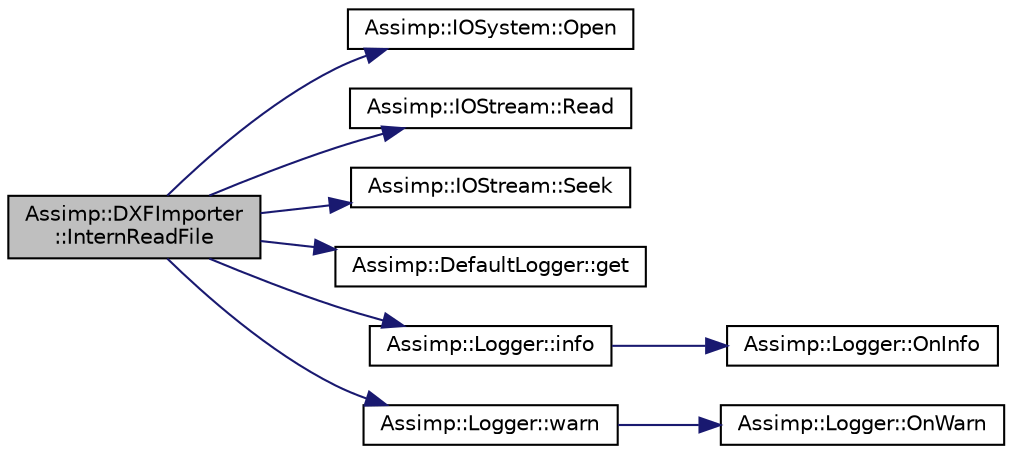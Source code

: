 digraph "Assimp::DXFImporter::InternReadFile"
{
  edge [fontname="Helvetica",fontsize="10",labelfontname="Helvetica",labelfontsize="10"];
  node [fontname="Helvetica",fontsize="10",shape=record];
  rankdir="LR";
  Node1 [label="Assimp::DXFImporter\l::InternReadFile",height=0.2,width=0.4,color="black", fillcolor="grey75", style="filled", fontcolor="black"];
  Node1 -> Node2 [color="midnightblue",fontsize="10",style="solid",fontname="Helvetica"];
  Node2 [label="Assimp::IOSystem::Open",height=0.2,width=0.4,color="black", fillcolor="white", style="filled",URL="$class_assimp_1_1_i_o_system.html#ac512ece3b0701de5682553007a4c0816",tooltip="Open a new file with a given path. "];
  Node1 -> Node3 [color="midnightblue",fontsize="10",style="solid",fontname="Helvetica"];
  Node3 [label="Assimp::IOStream::Read",height=0.2,width=0.4,color="black", fillcolor="white", style="filled",URL="$class_assimp_1_1_i_o_stream.html#ae376f641020989d61863b9c6f55c7abf",tooltip="Read from the file. "];
  Node1 -> Node4 [color="midnightblue",fontsize="10",style="solid",fontname="Helvetica"];
  Node4 [label="Assimp::IOStream::Seek",height=0.2,width=0.4,color="black", fillcolor="white", style="filled",URL="$class_assimp_1_1_i_o_stream.html#a5ed0dddf418ab08cf3fc21f3f3032220",tooltip="Set the read/write cursor of the file. "];
  Node1 -> Node5 [color="midnightblue",fontsize="10",style="solid",fontname="Helvetica"];
  Node5 [label="Assimp::DefaultLogger::get",height=0.2,width=0.4,color="black", fillcolor="white", style="filled",URL="$class_assimp_1_1_default_logger.html#a093cac26b06553ac774f84769cb0d691",tooltip="Getter for singleton instance. "];
  Node1 -> Node6 [color="midnightblue",fontsize="10",style="solid",fontname="Helvetica"];
  Node6 [label="Assimp::Logger::info",height=0.2,width=0.4,color="black", fillcolor="white", style="filled",URL="$class_assimp_1_1_logger.html#a12b8a125083c47ac0bb6056f00761e52",tooltip="Writes a info message. "];
  Node6 -> Node7 [color="midnightblue",fontsize="10",style="solid",fontname="Helvetica"];
  Node7 [label="Assimp::Logger::OnInfo",height=0.2,width=0.4,color="black", fillcolor="white", style="filled",URL="$class_assimp_1_1_logger.html#aba81c4562ff8db83f06c6b62f2eb7983",tooltip="Called as a request to write a specific info message. "];
  Node1 -> Node8 [color="midnightblue",fontsize="10",style="solid",fontname="Helvetica"];
  Node8 [label="Assimp::Logger::warn",height=0.2,width=0.4,color="black", fillcolor="white", style="filled",URL="$class_assimp_1_1_logger.html#a32bc5ee4b23df13551b83b925907f1b1",tooltip="Writes a warning message. "];
  Node8 -> Node9 [color="midnightblue",fontsize="10",style="solid",fontname="Helvetica"];
  Node9 [label="Assimp::Logger::OnWarn",height=0.2,width=0.4,color="black", fillcolor="white", style="filled",URL="$class_assimp_1_1_logger.html#ab8066978dd37992f711d75d49cf4607b",tooltip="Called as a request to write a specific warn message. "];
}
